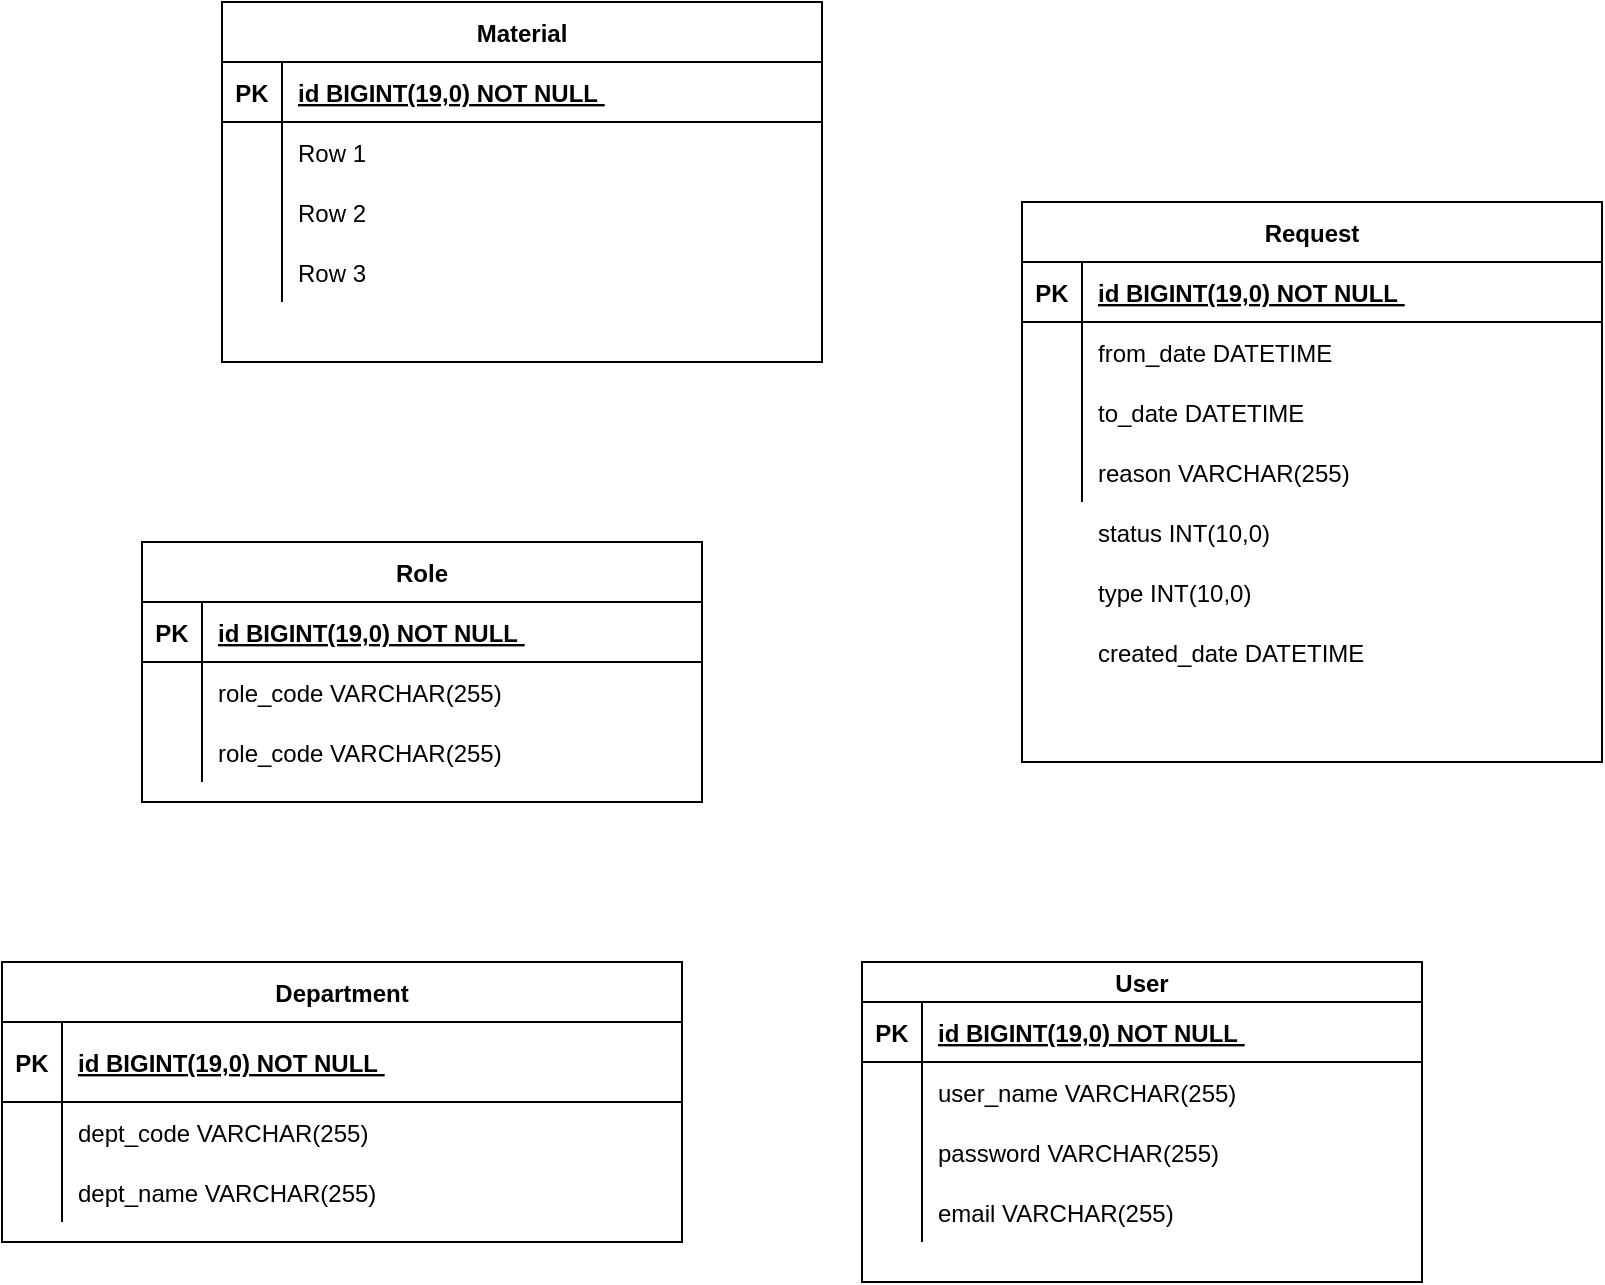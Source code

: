 <mxfile version="13.7.3" type="device"><diagram id="R2lEEEUBdFMjLlhIrx00" name="Page-1"><mxGraphModel dx="1326" dy="1906" grid="1" gridSize="10" guides="1" tooltips="1" connect="1" arrows="1" fold="1" page="1" pageScale="1" pageWidth="850" pageHeight="1100" math="0" shadow="0" extFonts="Permanent Marker^https://fonts.googleapis.com/css?family=Permanent+Marker"><root><mxCell id="0"/><mxCell id="1" parent="0"/><object label="Department" id="QpIEEAL0ok6hciIOD79C-14"><mxCell style="shape=table;startSize=30;container=1;collapsible=1;childLayout=tableLayout;fixedRows=1;rowLines=0;fontStyle=1;align=center;resizeLast=1;" vertex="1" parent="1"><mxGeometry x="30" y="300" width="340" height="140" as="geometry"/></mxCell></object><mxCell id="QpIEEAL0ok6hciIOD79C-15" value="" style="shape=partialRectangle;collapsible=0;dropTarget=0;pointerEvents=0;fillColor=none;top=0;left=0;bottom=1;right=0;points=[[0,0.5],[1,0.5]];portConstraint=eastwest;" vertex="1" parent="QpIEEAL0ok6hciIOD79C-14"><mxGeometry y="30" width="340" height="40" as="geometry"/></mxCell><mxCell id="QpIEEAL0ok6hciIOD79C-16" value="PK" style="shape=partialRectangle;connectable=0;fillColor=none;top=0;left=0;bottom=0;right=0;fontStyle=1;overflow=hidden;" vertex="1" parent="QpIEEAL0ok6hciIOD79C-15"><mxGeometry width="30" height="40" as="geometry"/></mxCell><mxCell id="QpIEEAL0ok6hciIOD79C-17" value="id BIGINT(19,0) NOT NULL " style="shape=partialRectangle;connectable=0;fillColor=none;top=0;left=0;bottom=0;right=0;align=left;spacingLeft=6;fontStyle=5;overflow=hidden;" vertex="1" parent="QpIEEAL0ok6hciIOD79C-15"><mxGeometry x="30" width="310" height="40" as="geometry"/></mxCell><mxCell id="QpIEEAL0ok6hciIOD79C-18" value="" style="shape=partialRectangle;collapsible=0;dropTarget=0;pointerEvents=0;fillColor=none;top=0;left=0;bottom=0;right=0;points=[[0,0.5],[1,0.5]];portConstraint=eastwest;" vertex="1" parent="QpIEEAL0ok6hciIOD79C-14"><mxGeometry y="70" width="340" height="30" as="geometry"/></mxCell><mxCell id="QpIEEAL0ok6hciIOD79C-19" value="" style="shape=partialRectangle;connectable=0;fillColor=none;top=0;left=0;bottom=0;right=0;editable=1;overflow=hidden;" vertex="1" parent="QpIEEAL0ok6hciIOD79C-18"><mxGeometry width="30" height="30" as="geometry"/></mxCell><mxCell id="QpIEEAL0ok6hciIOD79C-20" value="dept_code VARCHAR(255)" style="shape=partialRectangle;connectable=0;fillColor=none;top=0;left=0;bottom=0;right=0;align=left;spacingLeft=6;overflow=hidden;" vertex="1" parent="QpIEEAL0ok6hciIOD79C-18"><mxGeometry x="30" width="310" height="30" as="geometry"/></mxCell><mxCell id="QpIEEAL0ok6hciIOD79C-21" value="" style="shape=partialRectangle;collapsible=0;dropTarget=0;pointerEvents=0;fillColor=none;top=0;left=0;bottom=0;right=0;points=[[0,0.5],[1,0.5]];portConstraint=eastwest;" vertex="1" parent="QpIEEAL0ok6hciIOD79C-14"><mxGeometry y="100" width="340" height="30" as="geometry"/></mxCell><mxCell id="QpIEEAL0ok6hciIOD79C-22" value="" style="shape=partialRectangle;connectable=0;fillColor=none;top=0;left=0;bottom=0;right=0;editable=1;overflow=hidden;" vertex="1" parent="QpIEEAL0ok6hciIOD79C-21"><mxGeometry width="30" height="30" as="geometry"/></mxCell><mxCell id="QpIEEAL0ok6hciIOD79C-23" value="dept_name VARCHAR(255)" style="shape=partialRectangle;connectable=0;fillColor=none;top=0;left=0;bottom=0;right=0;align=left;spacingLeft=6;overflow=hidden;" vertex="1" parent="QpIEEAL0ok6hciIOD79C-21"><mxGeometry x="30" width="310" height="30" as="geometry"/></mxCell><mxCell id="QpIEEAL0ok6hciIOD79C-1" value="User" style="shape=table;startSize=20;container=1;collapsible=1;childLayout=tableLayout;fixedRows=1;rowLines=0;fontStyle=1;align=center;resizeLast=1;" vertex="1" parent="1"><mxGeometry x="460" y="300" width="280" height="160" as="geometry"/></mxCell><mxCell id="QpIEEAL0ok6hciIOD79C-2" value="" style="shape=partialRectangle;collapsible=0;dropTarget=0;pointerEvents=0;fillColor=none;top=0;left=0;bottom=1;right=0;points=[[0,0.5],[1,0.5]];portConstraint=eastwest;" vertex="1" parent="QpIEEAL0ok6hciIOD79C-1"><mxGeometry y="20" width="280" height="30" as="geometry"/></mxCell><mxCell id="QpIEEAL0ok6hciIOD79C-3" value="PK" style="shape=partialRectangle;connectable=0;fillColor=none;top=0;left=0;bottom=0;right=0;fontStyle=1;overflow=hidden;" vertex="1" parent="QpIEEAL0ok6hciIOD79C-2"><mxGeometry width="30" height="30" as="geometry"/></mxCell><mxCell id="QpIEEAL0ok6hciIOD79C-4" value="id BIGINT(19,0) NOT NULL " style="shape=partialRectangle;connectable=0;fillColor=none;top=0;left=0;bottom=0;right=0;align=left;spacingLeft=6;fontStyle=5;overflow=hidden;" vertex="1" parent="QpIEEAL0ok6hciIOD79C-2"><mxGeometry x="30" width="250" height="30" as="geometry"/></mxCell><mxCell id="QpIEEAL0ok6hciIOD79C-5" value="" style="shape=partialRectangle;collapsible=0;dropTarget=0;pointerEvents=0;fillColor=none;top=0;left=0;bottom=0;right=0;points=[[0,0.5],[1,0.5]];portConstraint=eastwest;" vertex="1" parent="QpIEEAL0ok6hciIOD79C-1"><mxGeometry y="50" width="280" height="30" as="geometry"/></mxCell><mxCell id="QpIEEAL0ok6hciIOD79C-6" value="" style="shape=partialRectangle;connectable=0;fillColor=none;top=0;left=0;bottom=0;right=0;editable=1;overflow=hidden;" vertex="1" parent="QpIEEAL0ok6hciIOD79C-5"><mxGeometry width="30" height="30" as="geometry"/></mxCell><mxCell id="QpIEEAL0ok6hciIOD79C-7" value="user_name VARCHAR(255)" style="shape=partialRectangle;connectable=0;fillColor=none;top=0;left=0;bottom=0;right=0;align=left;spacingLeft=6;overflow=hidden;" vertex="1" parent="QpIEEAL0ok6hciIOD79C-5"><mxGeometry x="30" width="250" height="30" as="geometry"/></mxCell><mxCell id="QpIEEAL0ok6hciIOD79C-8" value="" style="shape=partialRectangle;collapsible=0;dropTarget=0;pointerEvents=0;fillColor=none;top=0;left=0;bottom=0;right=0;points=[[0,0.5],[1,0.5]];portConstraint=eastwest;" vertex="1" parent="QpIEEAL0ok6hciIOD79C-1"><mxGeometry y="80" width="280" height="30" as="geometry"/></mxCell><mxCell id="QpIEEAL0ok6hciIOD79C-9" value="" style="shape=partialRectangle;connectable=0;fillColor=none;top=0;left=0;bottom=0;right=0;editable=1;overflow=hidden;" vertex="1" parent="QpIEEAL0ok6hciIOD79C-8"><mxGeometry width="30" height="30" as="geometry"/></mxCell><mxCell id="QpIEEAL0ok6hciIOD79C-10" value="password VARCHAR(255)" style="shape=partialRectangle;connectable=0;fillColor=none;top=0;left=0;bottom=0;right=0;align=left;spacingLeft=6;overflow=hidden;" vertex="1" parent="QpIEEAL0ok6hciIOD79C-8"><mxGeometry x="30" width="250" height="30" as="geometry"/></mxCell><mxCell id="QpIEEAL0ok6hciIOD79C-11" value="" style="shape=partialRectangle;collapsible=0;dropTarget=0;pointerEvents=0;fillColor=none;top=0;left=0;bottom=0;right=0;points=[[0,0.5],[1,0.5]];portConstraint=eastwest;" vertex="1" parent="QpIEEAL0ok6hciIOD79C-1"><mxGeometry y="110" width="280" height="30" as="geometry"/></mxCell><mxCell id="QpIEEAL0ok6hciIOD79C-12" value="" style="shape=partialRectangle;connectable=0;fillColor=none;top=0;left=0;bottom=0;right=0;editable=1;overflow=hidden;" vertex="1" parent="QpIEEAL0ok6hciIOD79C-11"><mxGeometry width="30" height="30" as="geometry"/></mxCell><mxCell id="QpIEEAL0ok6hciIOD79C-13" value="email VARCHAR(255)" style="shape=partialRectangle;connectable=0;fillColor=none;top=0;left=0;bottom=0;right=0;align=left;spacingLeft=6;overflow=hidden;" vertex="1" parent="QpIEEAL0ok6hciIOD79C-11"><mxGeometry x="30" width="250" height="30" as="geometry"/></mxCell><mxCell id="QpIEEAL0ok6hciIOD79C-31" value="Role" style="shape=table;startSize=30;container=1;collapsible=1;childLayout=tableLayout;fixedRows=1;rowLines=0;fontStyle=1;align=center;resizeLast=1;" vertex="1" parent="1"><mxGeometry x="100" y="90" width="280" height="130" as="geometry"/></mxCell><mxCell id="QpIEEAL0ok6hciIOD79C-32" value="" style="shape=partialRectangle;collapsible=0;dropTarget=0;pointerEvents=0;fillColor=none;top=0;left=0;bottom=1;right=0;points=[[0,0.5],[1,0.5]];portConstraint=eastwest;" vertex="1" parent="QpIEEAL0ok6hciIOD79C-31"><mxGeometry y="30" width="280" height="30" as="geometry"/></mxCell><mxCell id="QpIEEAL0ok6hciIOD79C-33" value="PK" style="shape=partialRectangle;connectable=0;fillColor=none;top=0;left=0;bottom=0;right=0;fontStyle=1;overflow=hidden;" vertex="1" parent="QpIEEAL0ok6hciIOD79C-32"><mxGeometry width="30" height="30" as="geometry"/></mxCell><mxCell id="QpIEEAL0ok6hciIOD79C-34" value="id BIGINT(19,0) NOT NULL " style="shape=partialRectangle;connectable=0;fillColor=none;top=0;left=0;bottom=0;right=0;align=left;spacingLeft=6;fontStyle=5;overflow=hidden;" vertex="1" parent="QpIEEAL0ok6hciIOD79C-32"><mxGeometry x="30" width="250" height="30" as="geometry"/></mxCell><mxCell id="QpIEEAL0ok6hciIOD79C-35" value="" style="shape=partialRectangle;collapsible=0;dropTarget=0;pointerEvents=0;fillColor=none;top=0;left=0;bottom=0;right=0;points=[[0,0.5],[1,0.5]];portConstraint=eastwest;" vertex="1" parent="QpIEEAL0ok6hciIOD79C-31"><mxGeometry y="60" width="280" height="30" as="geometry"/></mxCell><mxCell id="QpIEEAL0ok6hciIOD79C-36" value="" style="shape=partialRectangle;connectable=0;fillColor=none;top=0;left=0;bottom=0;right=0;editable=1;overflow=hidden;" vertex="1" parent="QpIEEAL0ok6hciIOD79C-35"><mxGeometry width="30" height="30" as="geometry"/></mxCell><mxCell id="QpIEEAL0ok6hciIOD79C-37" value="role_code VARCHAR(255)" style="shape=partialRectangle;connectable=0;fillColor=none;top=0;left=0;bottom=0;right=0;align=left;spacingLeft=6;overflow=hidden;" vertex="1" parent="QpIEEAL0ok6hciIOD79C-35"><mxGeometry x="30" width="250" height="30" as="geometry"/></mxCell><mxCell id="QpIEEAL0ok6hciIOD79C-38" value="" style="shape=partialRectangle;collapsible=0;dropTarget=0;pointerEvents=0;fillColor=none;top=0;left=0;bottom=0;right=0;points=[[0,0.5],[1,0.5]];portConstraint=eastwest;" vertex="1" parent="QpIEEAL0ok6hciIOD79C-31"><mxGeometry y="90" width="280" height="30" as="geometry"/></mxCell><mxCell id="QpIEEAL0ok6hciIOD79C-39" value="" style="shape=partialRectangle;connectable=0;fillColor=none;top=0;left=0;bottom=0;right=0;editable=1;overflow=hidden;" vertex="1" parent="QpIEEAL0ok6hciIOD79C-38"><mxGeometry width="30" height="30" as="geometry"/></mxCell><mxCell id="QpIEEAL0ok6hciIOD79C-40" value="role_code VARCHAR(255)" style="shape=partialRectangle;connectable=0;fillColor=none;top=0;left=0;bottom=0;right=0;align=left;spacingLeft=6;overflow=hidden;" vertex="1" parent="QpIEEAL0ok6hciIOD79C-38"><mxGeometry x="30" width="250" height="30" as="geometry"/></mxCell><mxCell id="QpIEEAL0ok6hciIOD79C-59" value="status INT(10,0)" style="shape=partialRectangle;connectable=0;fillColor=none;top=0;left=0;bottom=0;right=0;align=left;spacingLeft=6;overflow=hidden;" vertex="1" parent="1"><mxGeometry x="570" y="70" width="260" height="30" as="geometry"/></mxCell><mxCell id="QpIEEAL0ok6hciIOD79C-60" value="type INT(10,0)" style="shape=partialRectangle;connectable=0;fillColor=none;top=0;left=0;bottom=0;right=0;align=left;spacingLeft=6;overflow=hidden;" vertex="1" parent="1"><mxGeometry x="570" y="100" width="260" height="30" as="geometry"/></mxCell><mxCell id="QpIEEAL0ok6hciIOD79C-44" value="Request" style="shape=table;startSize=30;container=1;collapsible=1;childLayout=tableLayout;fixedRows=1;rowLines=0;fontStyle=1;align=center;resizeLast=1;" vertex="1" parent="1"><mxGeometry x="540" y="-80" width="290" height="280" as="geometry"/></mxCell><mxCell id="QpIEEAL0ok6hciIOD79C-45" value="" style="shape=partialRectangle;collapsible=0;dropTarget=0;pointerEvents=0;fillColor=none;top=0;left=0;bottom=1;right=0;points=[[0,0.5],[1,0.5]];portConstraint=eastwest;" vertex="1" parent="QpIEEAL0ok6hciIOD79C-44"><mxGeometry y="30" width="290" height="30" as="geometry"/></mxCell><mxCell id="QpIEEAL0ok6hciIOD79C-46" value="PK" style="shape=partialRectangle;connectable=0;fillColor=none;top=0;left=0;bottom=0;right=0;fontStyle=1;overflow=hidden;" vertex="1" parent="QpIEEAL0ok6hciIOD79C-45"><mxGeometry width="30" height="30" as="geometry"/></mxCell><mxCell id="QpIEEAL0ok6hciIOD79C-47" value="id BIGINT(19,0) NOT NULL " style="shape=partialRectangle;connectable=0;fillColor=none;top=0;left=0;bottom=0;right=0;align=left;spacingLeft=6;fontStyle=5;overflow=hidden;" vertex="1" parent="QpIEEAL0ok6hciIOD79C-45"><mxGeometry x="30" width="260" height="30" as="geometry"/></mxCell><mxCell id="QpIEEAL0ok6hciIOD79C-48" value="" style="shape=partialRectangle;collapsible=0;dropTarget=0;pointerEvents=0;fillColor=none;top=0;left=0;bottom=0;right=0;points=[[0,0.5],[1,0.5]];portConstraint=eastwest;" vertex="1" parent="QpIEEAL0ok6hciIOD79C-44"><mxGeometry y="60" width="290" height="30" as="geometry"/></mxCell><mxCell id="QpIEEAL0ok6hciIOD79C-49" value="" style="shape=partialRectangle;connectable=0;fillColor=none;top=0;left=0;bottom=0;right=0;editable=1;overflow=hidden;" vertex="1" parent="QpIEEAL0ok6hciIOD79C-48"><mxGeometry width="30" height="30" as="geometry"/></mxCell><mxCell id="QpIEEAL0ok6hciIOD79C-50" value="from_date DATETIME" style="shape=partialRectangle;connectable=0;fillColor=none;top=0;left=0;bottom=0;right=0;align=left;spacingLeft=6;overflow=hidden;" vertex="1" parent="QpIEEAL0ok6hciIOD79C-48"><mxGeometry x="30" width="260" height="30" as="geometry"/></mxCell><mxCell id="QpIEEAL0ok6hciIOD79C-51" value="" style="shape=partialRectangle;collapsible=0;dropTarget=0;pointerEvents=0;fillColor=none;top=0;left=0;bottom=0;right=0;points=[[0,0.5],[1,0.5]];portConstraint=eastwest;" vertex="1" parent="QpIEEAL0ok6hciIOD79C-44"><mxGeometry y="90" width="290" height="30" as="geometry"/></mxCell><mxCell id="QpIEEAL0ok6hciIOD79C-52" value="" style="shape=partialRectangle;connectable=0;fillColor=none;top=0;left=0;bottom=0;right=0;editable=1;overflow=hidden;" vertex="1" parent="QpIEEAL0ok6hciIOD79C-51"><mxGeometry width="30" height="30" as="geometry"/></mxCell><mxCell id="QpIEEAL0ok6hciIOD79C-53" value="to_date DATETIME" style="shape=partialRectangle;connectable=0;fillColor=none;top=0;left=0;bottom=0;right=0;align=left;spacingLeft=6;overflow=hidden;" vertex="1" parent="QpIEEAL0ok6hciIOD79C-51"><mxGeometry x="30" width="260" height="30" as="geometry"/></mxCell><mxCell id="QpIEEAL0ok6hciIOD79C-54" value="" style="shape=partialRectangle;collapsible=0;dropTarget=0;pointerEvents=0;fillColor=none;top=0;left=0;bottom=0;right=0;points=[[0,0.5],[1,0.5]];portConstraint=eastwest;" vertex="1" parent="QpIEEAL0ok6hciIOD79C-44"><mxGeometry y="120" width="290" height="30" as="geometry"/></mxCell><mxCell id="QpIEEAL0ok6hciIOD79C-55" value="" style="shape=partialRectangle;connectable=0;fillColor=none;top=0;left=0;bottom=0;right=0;editable=1;overflow=hidden;" vertex="1" parent="QpIEEAL0ok6hciIOD79C-54"><mxGeometry width="30" height="30" as="geometry"/></mxCell><mxCell id="QpIEEAL0ok6hciIOD79C-56" value="reason VARCHAR(255)" style="shape=partialRectangle;connectable=0;fillColor=none;top=0;left=0;bottom=0;right=0;align=left;spacingLeft=6;overflow=hidden;" vertex="1" parent="QpIEEAL0ok6hciIOD79C-54"><mxGeometry x="30" width="260" height="30" as="geometry"/></mxCell><mxCell id="QpIEEAL0ok6hciIOD79C-61" value="" style="shape=partialRectangle;collapsible=0;dropTarget=0;pointerEvents=0;fillColor=none;top=0;left=0;bottom=0;right=0;points=[[0,0.5],[1,0.5]];portConstraint=eastwest;" vertex="1" parent="1"><mxGeometry x="540" y="130" width="290" height="30" as="geometry"/></mxCell><mxCell id="QpIEEAL0ok6hciIOD79C-62" value="" style="shape=partialRectangle;connectable=0;fillColor=none;top=0;left=0;bottom=0;right=0;editable=1;overflow=hidden;" vertex="1" parent="QpIEEAL0ok6hciIOD79C-61"><mxGeometry width="30" height="30" as="geometry"/></mxCell><mxCell id="QpIEEAL0ok6hciIOD79C-63" value="created_date DATETIME" style="shape=partialRectangle;connectable=0;fillColor=none;top=0;left=0;bottom=0;right=0;align=left;spacingLeft=6;overflow=hidden;" vertex="1" parent="QpIEEAL0ok6hciIOD79C-61"><mxGeometry x="30" width="260" height="30" as="geometry"/></mxCell><mxCell id="QpIEEAL0ok6hciIOD79C-64" value="Material" style="shape=table;startSize=30;container=1;collapsible=1;childLayout=tableLayout;fixedRows=1;rowLines=0;fontStyle=1;align=center;resizeLast=1;" vertex="1" parent="1"><mxGeometry x="140" y="-180" width="300" height="180" as="geometry"/></mxCell><mxCell id="QpIEEAL0ok6hciIOD79C-65" value="" style="shape=partialRectangle;collapsible=0;dropTarget=0;pointerEvents=0;fillColor=none;top=0;left=0;bottom=1;right=0;points=[[0,0.5],[1,0.5]];portConstraint=eastwest;" vertex="1" parent="QpIEEAL0ok6hciIOD79C-64"><mxGeometry y="30" width="300" height="30" as="geometry"/></mxCell><mxCell id="QpIEEAL0ok6hciIOD79C-66" value="PK" style="shape=partialRectangle;connectable=0;fillColor=none;top=0;left=0;bottom=0;right=0;fontStyle=1;overflow=hidden;" vertex="1" parent="QpIEEAL0ok6hciIOD79C-65"><mxGeometry width="30" height="30" as="geometry"/></mxCell><mxCell id="QpIEEAL0ok6hciIOD79C-67" value="id BIGINT(19,0) NOT NULL " style="shape=partialRectangle;connectable=0;fillColor=none;top=0;left=0;bottom=0;right=0;align=left;spacingLeft=6;fontStyle=5;overflow=hidden;" vertex="1" parent="QpIEEAL0ok6hciIOD79C-65"><mxGeometry x="30" width="270" height="30" as="geometry"/></mxCell><mxCell id="QpIEEAL0ok6hciIOD79C-68" value="" style="shape=partialRectangle;collapsible=0;dropTarget=0;pointerEvents=0;fillColor=none;top=0;left=0;bottom=0;right=0;points=[[0,0.5],[1,0.5]];portConstraint=eastwest;" vertex="1" parent="QpIEEAL0ok6hciIOD79C-64"><mxGeometry y="60" width="300" height="30" as="geometry"/></mxCell><mxCell id="QpIEEAL0ok6hciIOD79C-69" value="" style="shape=partialRectangle;connectable=0;fillColor=none;top=0;left=0;bottom=0;right=0;editable=1;overflow=hidden;" vertex="1" parent="QpIEEAL0ok6hciIOD79C-68"><mxGeometry width="30" height="30" as="geometry"/></mxCell><mxCell id="QpIEEAL0ok6hciIOD79C-70" value="Row 1" style="shape=partialRectangle;connectable=0;fillColor=none;top=0;left=0;bottom=0;right=0;align=left;spacingLeft=6;overflow=hidden;" vertex="1" parent="QpIEEAL0ok6hciIOD79C-68"><mxGeometry x="30" width="270" height="30" as="geometry"/></mxCell><mxCell id="QpIEEAL0ok6hciIOD79C-71" value="" style="shape=partialRectangle;collapsible=0;dropTarget=0;pointerEvents=0;fillColor=none;top=0;left=0;bottom=0;right=0;points=[[0,0.5],[1,0.5]];portConstraint=eastwest;" vertex="1" parent="QpIEEAL0ok6hciIOD79C-64"><mxGeometry y="90" width="300" height="30" as="geometry"/></mxCell><mxCell id="QpIEEAL0ok6hciIOD79C-72" value="" style="shape=partialRectangle;connectable=0;fillColor=none;top=0;left=0;bottom=0;right=0;editable=1;overflow=hidden;" vertex="1" parent="QpIEEAL0ok6hciIOD79C-71"><mxGeometry width="30" height="30" as="geometry"/></mxCell><mxCell id="QpIEEAL0ok6hciIOD79C-73" value="Row 2" style="shape=partialRectangle;connectable=0;fillColor=none;top=0;left=0;bottom=0;right=0;align=left;spacingLeft=6;overflow=hidden;" vertex="1" parent="QpIEEAL0ok6hciIOD79C-71"><mxGeometry x="30" width="270" height="30" as="geometry"/></mxCell><mxCell id="QpIEEAL0ok6hciIOD79C-74" value="" style="shape=partialRectangle;collapsible=0;dropTarget=0;pointerEvents=0;fillColor=none;top=0;left=0;bottom=0;right=0;points=[[0,0.5],[1,0.5]];portConstraint=eastwest;" vertex="1" parent="QpIEEAL0ok6hciIOD79C-64"><mxGeometry y="120" width="300" height="30" as="geometry"/></mxCell><mxCell id="QpIEEAL0ok6hciIOD79C-75" value="" style="shape=partialRectangle;connectable=0;fillColor=none;top=0;left=0;bottom=0;right=0;editable=1;overflow=hidden;" vertex="1" parent="QpIEEAL0ok6hciIOD79C-74"><mxGeometry width="30" height="30" as="geometry"/></mxCell><mxCell id="QpIEEAL0ok6hciIOD79C-76" value="Row 3" style="shape=partialRectangle;connectable=0;fillColor=none;top=0;left=0;bottom=0;right=0;align=left;spacingLeft=6;overflow=hidden;" vertex="1" parent="QpIEEAL0ok6hciIOD79C-74"><mxGeometry x="30" width="270" height="30" as="geometry"/></mxCell></root></mxGraphModel></diagram></mxfile>